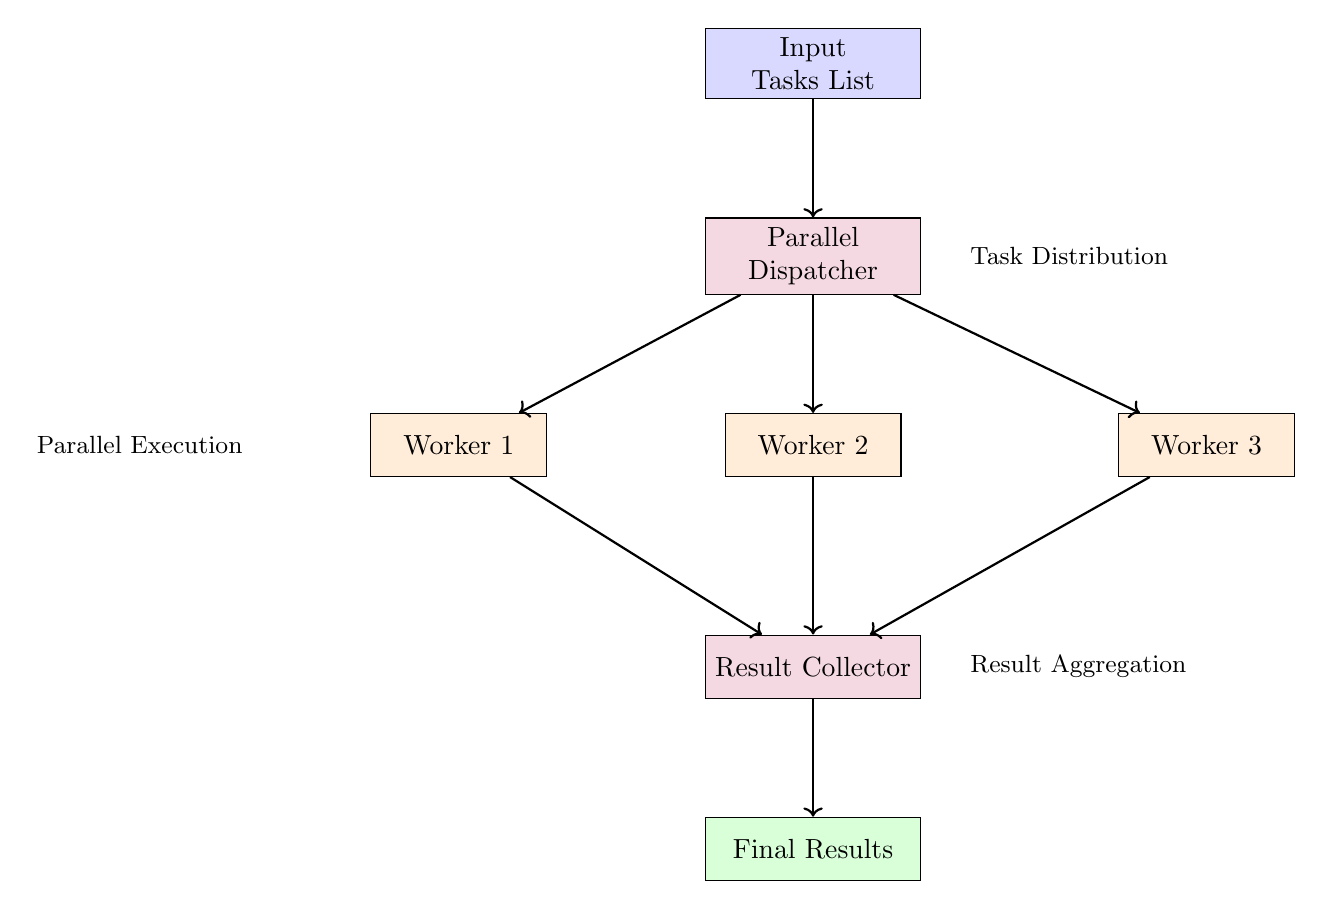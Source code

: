 \begin{tikzpicture}[
	node distance=1.5cm,
	task/.style={rectangle, draw, fill=blue!15, text width=2.5cm, text centered, minimum height=0.8cm},
	worker/.style={rectangle, draw, fill=orange!15, text width=2cm, text centered, minimum height=0.8cm},
	result/.style={rectangle, draw, fill=green!15, text width=2.5cm, text centered, minimum height=0.8cm},
	arrow/.style={->, thick}
	]
	
	% Input tasks (top)
	\node[task] (input) {Input Tasks List};
	
	% Parallel dispatcher
	\node[task, below=of input, fill=purple!15] (dispatcher) {Parallel Dispatcher};
	
	% Workers layer with better spacing
	\node[worker, below left=1.5cm and 2cm of dispatcher] (worker1) {Worker 1};
	\node[worker, below=1.5cm of dispatcher] (worker2) {Worker 2};
	\node[worker, below right=1.5cm and 2.5cm of dispatcher] (worker3) {Worker 3};
	
	% Results collection
	\node[result, below=2cm of worker2, fill=purple!15] (collector) {Result Collector};
	
	% Output
	\node[result, below=of collector] (output) {Final Results};
	
	% Arrows
	\draw[arrow] (input) -- (dispatcher);
	
	\draw[arrow] (dispatcher) -- (worker1);
	\draw[arrow] (dispatcher) -- (worker2);
	\draw[arrow] (dispatcher) -- (worker3);
	
	\draw[arrow] (worker1) -- (collector);
	\draw[arrow] (worker2) -- (collector);
	\draw[arrow] (worker3) -- (collector);
	
	\draw[arrow] (collector) -- (output);
	
	% Side labels
	\node[left=1.5cm of worker1] {\small Parallel Execution};
	\node[right=0.5cm of dispatcher] {\small Task Distribution};
	\node[right=0.5cm of collector] {\small Result Aggregation};
	
\end{tikzpicture}